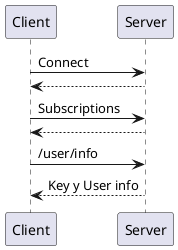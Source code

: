 @startuml 

Client -> Server : Connect
Client <-- Server

Client -> Server : Subscriptions
Client <-- Server

Client -> Server : /user/info
Client <-- Server : Key y User info


@enduml 